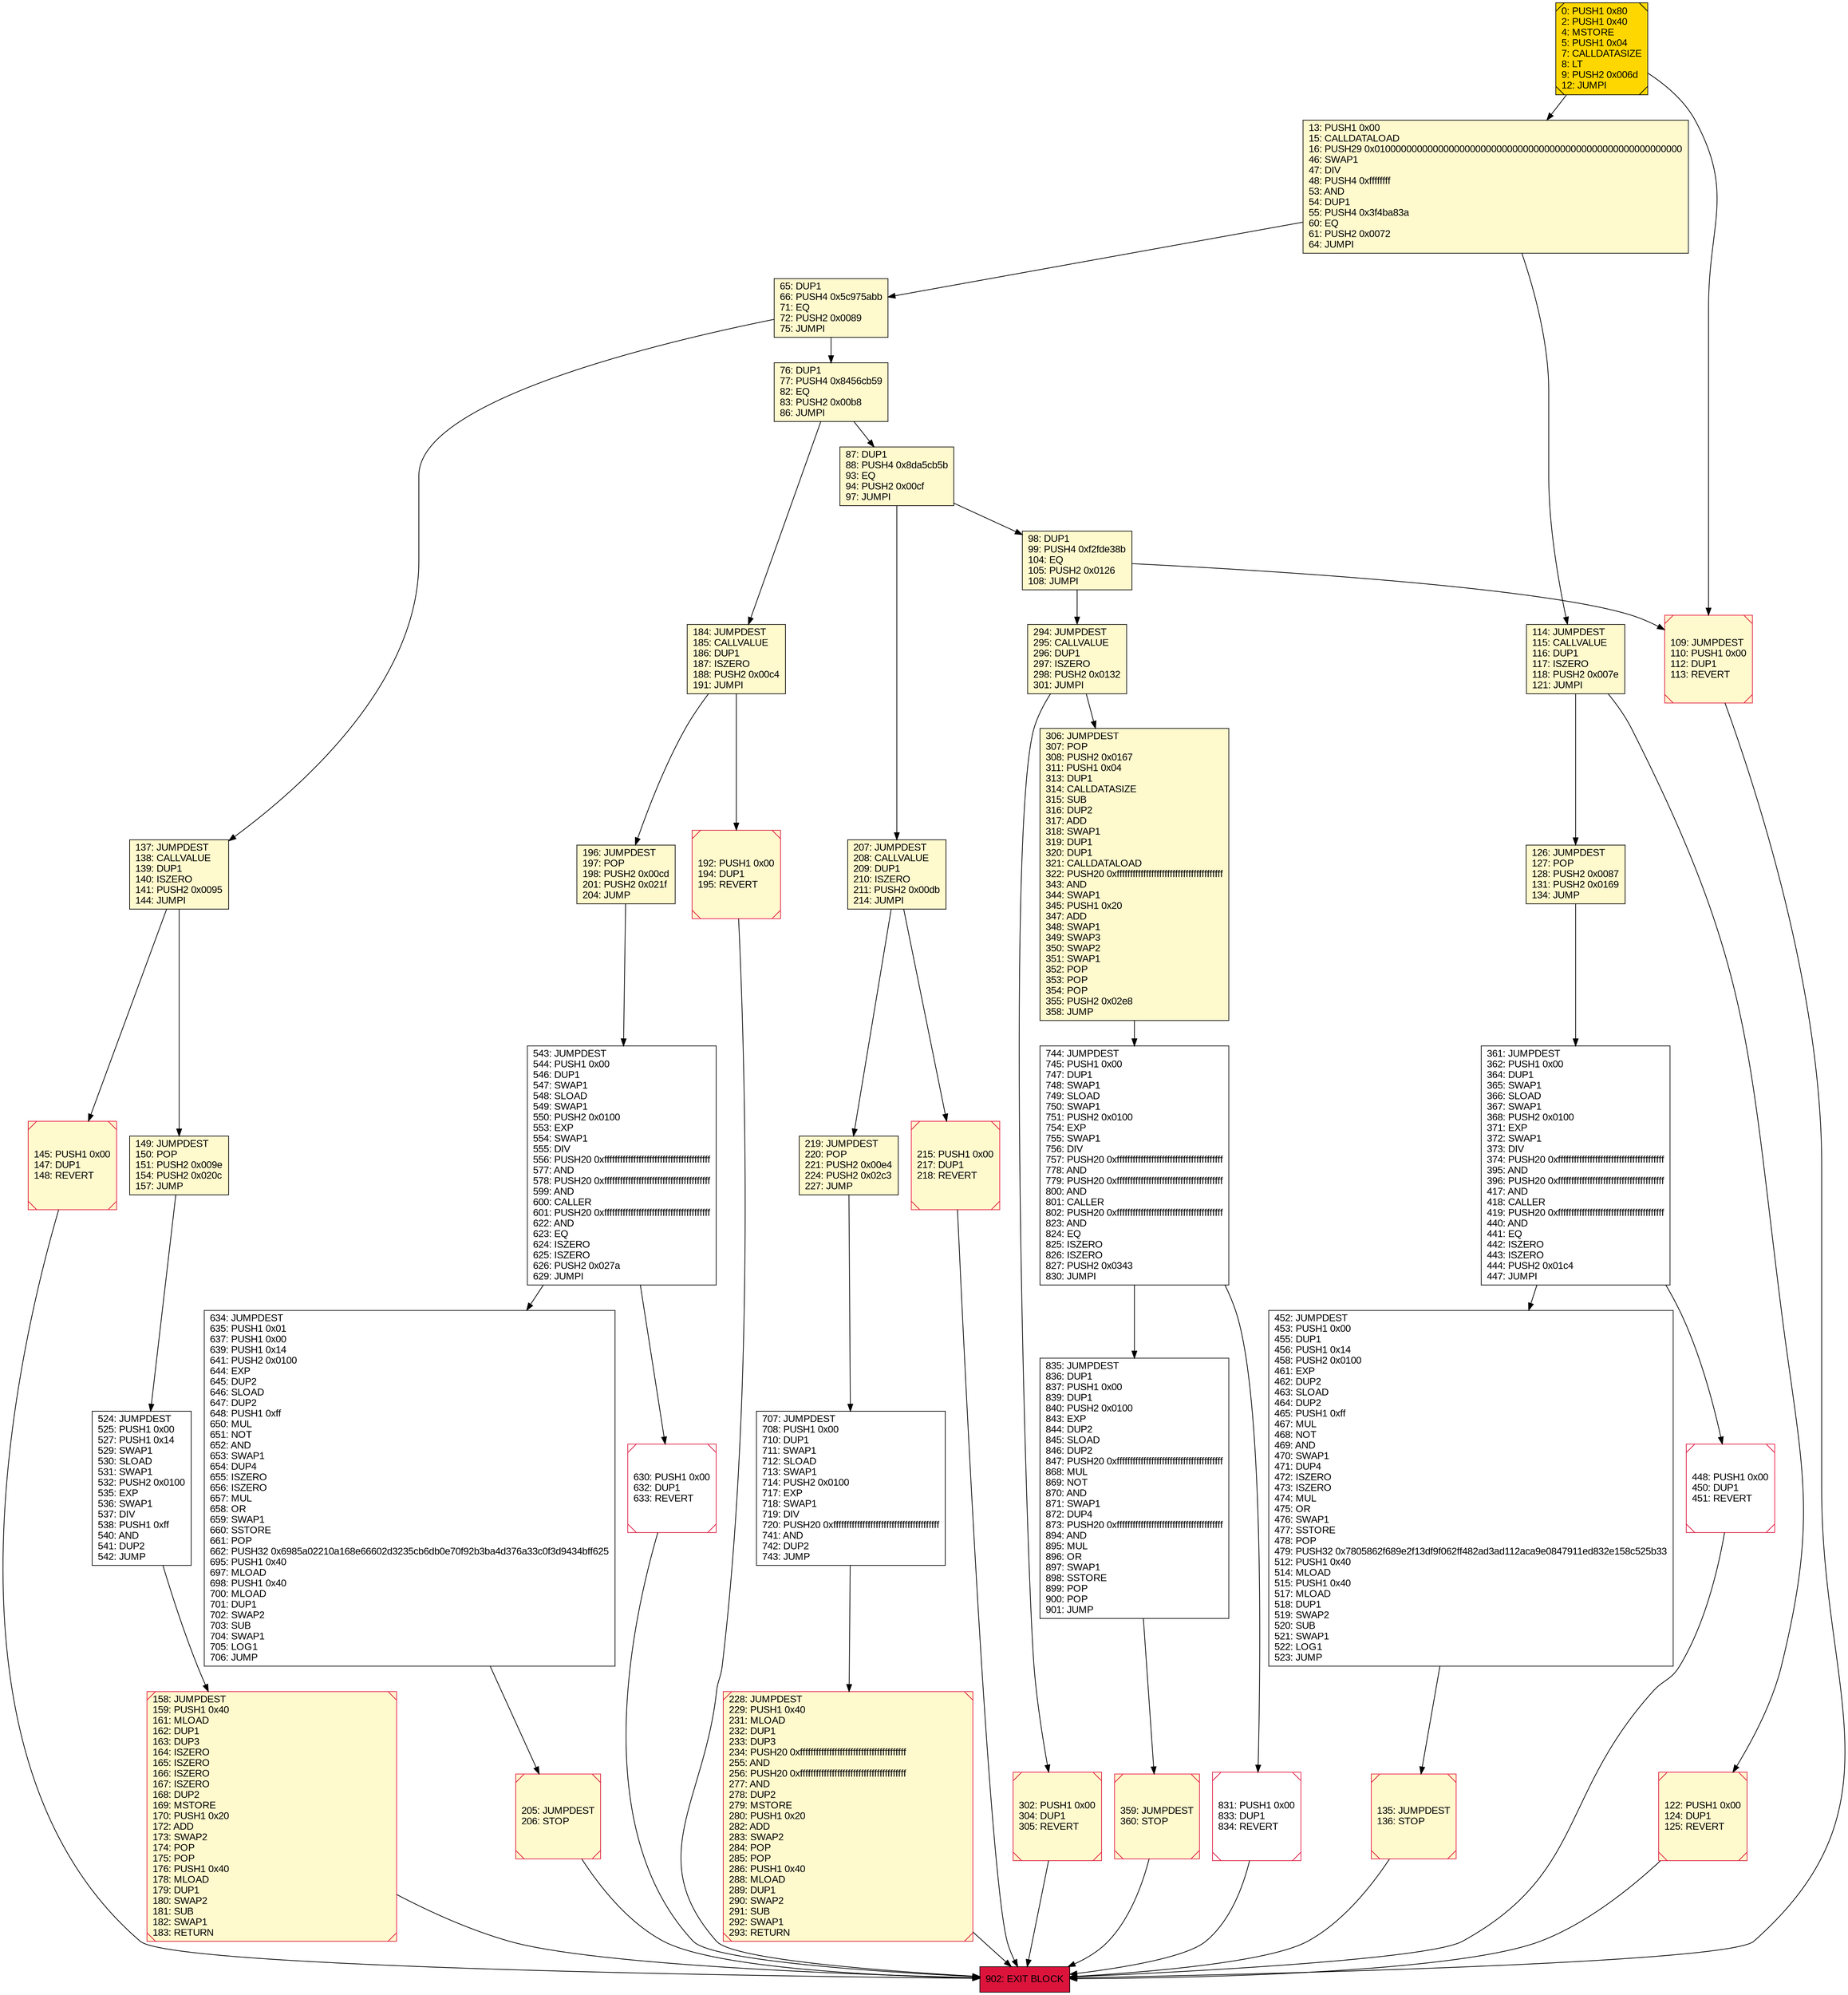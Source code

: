digraph G {
bgcolor=transparent rankdir=UD;
node [shape=box style=filled color=black fillcolor=white fontname=arial fontcolor=black];
902 [label="902: EXIT BLOCK\l" fillcolor=crimson ];
87 [label="87: DUP1\l88: PUSH4 0x8da5cb5b\l93: EQ\l94: PUSH2 0x00cf\l97: JUMPI\l" fillcolor=lemonchiffon ];
302 [label="302: PUSH1 0x00\l304: DUP1\l305: REVERT\l" fillcolor=lemonchiffon shape=Msquare color=crimson ];
135 [label="135: JUMPDEST\l136: STOP\l" fillcolor=lemonchiffon shape=Msquare color=crimson ];
126 [label="126: JUMPDEST\l127: POP\l128: PUSH2 0x0087\l131: PUSH2 0x0169\l134: JUMP\l" fillcolor=lemonchiffon ];
630 [label="630: PUSH1 0x00\l632: DUP1\l633: REVERT\l" shape=Msquare color=crimson ];
634 [label="634: JUMPDEST\l635: PUSH1 0x01\l637: PUSH1 0x00\l639: PUSH1 0x14\l641: PUSH2 0x0100\l644: EXP\l645: DUP2\l646: SLOAD\l647: DUP2\l648: PUSH1 0xff\l650: MUL\l651: NOT\l652: AND\l653: SWAP1\l654: DUP4\l655: ISZERO\l656: ISZERO\l657: MUL\l658: OR\l659: SWAP1\l660: SSTORE\l661: POP\l662: PUSH32 0x6985a02210a168e66602d3235cb6db0e70f92b3ba4d376a33c0f3d9434bff625\l695: PUSH1 0x40\l697: MLOAD\l698: PUSH1 0x40\l700: MLOAD\l701: DUP1\l702: SWAP2\l703: SUB\l704: SWAP1\l705: LOG1\l706: JUMP\l" ];
294 [label="294: JUMPDEST\l295: CALLVALUE\l296: DUP1\l297: ISZERO\l298: PUSH2 0x0132\l301: JUMPI\l" fillcolor=lemonchiffon ];
205 [label="205: JUMPDEST\l206: STOP\l" fillcolor=lemonchiffon shape=Msquare color=crimson ];
122 [label="122: PUSH1 0x00\l124: DUP1\l125: REVERT\l" fillcolor=lemonchiffon shape=Msquare color=crimson ];
13 [label="13: PUSH1 0x00\l15: CALLDATALOAD\l16: PUSH29 0x0100000000000000000000000000000000000000000000000000000000\l46: SWAP1\l47: DIV\l48: PUSH4 0xffffffff\l53: AND\l54: DUP1\l55: PUSH4 0x3f4ba83a\l60: EQ\l61: PUSH2 0x0072\l64: JUMPI\l" fillcolor=lemonchiffon ];
219 [label="219: JUMPDEST\l220: POP\l221: PUSH2 0x00e4\l224: PUSH2 0x02c3\l227: JUMP\l" fillcolor=lemonchiffon ];
831 [label="831: PUSH1 0x00\l833: DUP1\l834: REVERT\l" shape=Msquare color=crimson ];
98 [label="98: DUP1\l99: PUSH4 0xf2fde38b\l104: EQ\l105: PUSH2 0x0126\l108: JUMPI\l" fillcolor=lemonchiffon ];
149 [label="149: JUMPDEST\l150: POP\l151: PUSH2 0x009e\l154: PUSH2 0x020c\l157: JUMP\l" fillcolor=lemonchiffon ];
744 [label="744: JUMPDEST\l745: PUSH1 0x00\l747: DUP1\l748: SWAP1\l749: SLOAD\l750: SWAP1\l751: PUSH2 0x0100\l754: EXP\l755: SWAP1\l756: DIV\l757: PUSH20 0xffffffffffffffffffffffffffffffffffffffff\l778: AND\l779: PUSH20 0xffffffffffffffffffffffffffffffffffffffff\l800: AND\l801: CALLER\l802: PUSH20 0xffffffffffffffffffffffffffffffffffffffff\l823: AND\l824: EQ\l825: ISZERO\l826: ISZERO\l827: PUSH2 0x0343\l830: JUMPI\l" ];
452 [label="452: JUMPDEST\l453: PUSH1 0x00\l455: DUP1\l456: PUSH1 0x14\l458: PUSH2 0x0100\l461: EXP\l462: DUP2\l463: SLOAD\l464: DUP2\l465: PUSH1 0xff\l467: MUL\l468: NOT\l469: AND\l470: SWAP1\l471: DUP4\l472: ISZERO\l473: ISZERO\l474: MUL\l475: OR\l476: SWAP1\l477: SSTORE\l478: POP\l479: PUSH32 0x7805862f689e2f13df9f062ff482ad3ad112aca9e0847911ed832e158c525b33\l512: PUSH1 0x40\l514: MLOAD\l515: PUSH1 0x40\l517: MLOAD\l518: DUP1\l519: SWAP2\l520: SUB\l521: SWAP1\l522: LOG1\l523: JUMP\l" ];
184 [label="184: JUMPDEST\l185: CALLVALUE\l186: DUP1\l187: ISZERO\l188: PUSH2 0x00c4\l191: JUMPI\l" fillcolor=lemonchiffon ];
192 [label="192: PUSH1 0x00\l194: DUP1\l195: REVERT\l" fillcolor=lemonchiffon shape=Msquare color=crimson ];
196 [label="196: JUMPDEST\l197: POP\l198: PUSH2 0x00cd\l201: PUSH2 0x021f\l204: JUMP\l" fillcolor=lemonchiffon ];
448 [label="448: PUSH1 0x00\l450: DUP1\l451: REVERT\l" shape=Msquare color=crimson ];
158 [label="158: JUMPDEST\l159: PUSH1 0x40\l161: MLOAD\l162: DUP1\l163: DUP3\l164: ISZERO\l165: ISZERO\l166: ISZERO\l167: ISZERO\l168: DUP2\l169: MSTORE\l170: PUSH1 0x20\l172: ADD\l173: SWAP2\l174: POP\l175: POP\l176: PUSH1 0x40\l178: MLOAD\l179: DUP1\l180: SWAP2\l181: SUB\l182: SWAP1\l183: RETURN\l" fillcolor=lemonchiffon shape=Msquare color=crimson ];
137 [label="137: JUMPDEST\l138: CALLVALUE\l139: DUP1\l140: ISZERO\l141: PUSH2 0x0095\l144: JUMPI\l" fillcolor=lemonchiffon ];
109 [label="109: JUMPDEST\l110: PUSH1 0x00\l112: DUP1\l113: REVERT\l" fillcolor=lemonchiffon shape=Msquare color=crimson ];
207 [label="207: JUMPDEST\l208: CALLVALUE\l209: DUP1\l210: ISZERO\l211: PUSH2 0x00db\l214: JUMPI\l" fillcolor=lemonchiffon ];
524 [label="524: JUMPDEST\l525: PUSH1 0x00\l527: PUSH1 0x14\l529: SWAP1\l530: SLOAD\l531: SWAP1\l532: PUSH2 0x0100\l535: EXP\l536: SWAP1\l537: DIV\l538: PUSH1 0xff\l540: AND\l541: DUP2\l542: JUMP\l" ];
0 [label="0: PUSH1 0x80\l2: PUSH1 0x40\l4: MSTORE\l5: PUSH1 0x04\l7: CALLDATASIZE\l8: LT\l9: PUSH2 0x006d\l12: JUMPI\l" fillcolor=lemonchiffon shape=Msquare fillcolor=gold ];
114 [label="114: JUMPDEST\l115: CALLVALUE\l116: DUP1\l117: ISZERO\l118: PUSH2 0x007e\l121: JUMPI\l" fillcolor=lemonchiffon ];
76 [label="76: DUP1\l77: PUSH4 0x8456cb59\l82: EQ\l83: PUSH2 0x00b8\l86: JUMPI\l" fillcolor=lemonchiffon ];
145 [label="145: PUSH1 0x00\l147: DUP1\l148: REVERT\l" fillcolor=lemonchiffon shape=Msquare color=crimson ];
359 [label="359: JUMPDEST\l360: STOP\l" fillcolor=lemonchiffon shape=Msquare color=crimson ];
707 [label="707: JUMPDEST\l708: PUSH1 0x00\l710: DUP1\l711: SWAP1\l712: SLOAD\l713: SWAP1\l714: PUSH2 0x0100\l717: EXP\l718: SWAP1\l719: DIV\l720: PUSH20 0xffffffffffffffffffffffffffffffffffffffff\l741: AND\l742: DUP2\l743: JUMP\l" ];
215 [label="215: PUSH1 0x00\l217: DUP1\l218: REVERT\l" fillcolor=lemonchiffon shape=Msquare color=crimson ];
361 [label="361: JUMPDEST\l362: PUSH1 0x00\l364: DUP1\l365: SWAP1\l366: SLOAD\l367: SWAP1\l368: PUSH2 0x0100\l371: EXP\l372: SWAP1\l373: DIV\l374: PUSH20 0xffffffffffffffffffffffffffffffffffffffff\l395: AND\l396: PUSH20 0xffffffffffffffffffffffffffffffffffffffff\l417: AND\l418: CALLER\l419: PUSH20 0xffffffffffffffffffffffffffffffffffffffff\l440: AND\l441: EQ\l442: ISZERO\l443: ISZERO\l444: PUSH2 0x01c4\l447: JUMPI\l" ];
228 [label="228: JUMPDEST\l229: PUSH1 0x40\l231: MLOAD\l232: DUP1\l233: DUP3\l234: PUSH20 0xffffffffffffffffffffffffffffffffffffffff\l255: AND\l256: PUSH20 0xffffffffffffffffffffffffffffffffffffffff\l277: AND\l278: DUP2\l279: MSTORE\l280: PUSH1 0x20\l282: ADD\l283: SWAP2\l284: POP\l285: POP\l286: PUSH1 0x40\l288: MLOAD\l289: DUP1\l290: SWAP2\l291: SUB\l292: SWAP1\l293: RETURN\l" fillcolor=lemonchiffon shape=Msquare color=crimson ];
835 [label="835: JUMPDEST\l836: DUP1\l837: PUSH1 0x00\l839: DUP1\l840: PUSH2 0x0100\l843: EXP\l844: DUP2\l845: SLOAD\l846: DUP2\l847: PUSH20 0xffffffffffffffffffffffffffffffffffffffff\l868: MUL\l869: NOT\l870: AND\l871: SWAP1\l872: DUP4\l873: PUSH20 0xffffffffffffffffffffffffffffffffffffffff\l894: AND\l895: MUL\l896: OR\l897: SWAP1\l898: SSTORE\l899: POP\l900: POP\l901: JUMP\l" ];
65 [label="65: DUP1\l66: PUSH4 0x5c975abb\l71: EQ\l72: PUSH2 0x0089\l75: JUMPI\l" fillcolor=lemonchiffon ];
543 [label="543: JUMPDEST\l544: PUSH1 0x00\l546: DUP1\l547: SWAP1\l548: SLOAD\l549: SWAP1\l550: PUSH2 0x0100\l553: EXP\l554: SWAP1\l555: DIV\l556: PUSH20 0xffffffffffffffffffffffffffffffffffffffff\l577: AND\l578: PUSH20 0xffffffffffffffffffffffffffffffffffffffff\l599: AND\l600: CALLER\l601: PUSH20 0xffffffffffffffffffffffffffffffffffffffff\l622: AND\l623: EQ\l624: ISZERO\l625: ISZERO\l626: PUSH2 0x027a\l629: JUMPI\l" ];
306 [label="306: JUMPDEST\l307: POP\l308: PUSH2 0x0167\l311: PUSH1 0x04\l313: DUP1\l314: CALLDATASIZE\l315: SUB\l316: DUP2\l317: ADD\l318: SWAP1\l319: DUP1\l320: DUP1\l321: CALLDATALOAD\l322: PUSH20 0xffffffffffffffffffffffffffffffffffffffff\l343: AND\l344: SWAP1\l345: PUSH1 0x20\l347: ADD\l348: SWAP1\l349: SWAP3\l350: SWAP2\l351: SWAP1\l352: POP\l353: POP\l354: POP\l355: PUSH2 0x02e8\l358: JUMP\l" fillcolor=lemonchiffon ];
184 -> 192;
0 -> 109;
98 -> 294;
302 -> 902;
634 -> 205;
87 -> 98;
135 -> 902;
361 -> 448;
361 -> 452;
831 -> 902;
65 -> 137;
306 -> 744;
13 -> 65;
126 -> 361;
158 -> 902;
294 -> 306;
543 -> 630;
543 -> 634;
114 -> 122;
228 -> 902;
0 -> 13;
207 -> 219;
145 -> 902;
13 -> 114;
98 -> 109;
114 -> 126;
184 -> 196;
744 -> 831;
707 -> 228;
835 -> 359;
524 -> 158;
76 -> 184;
630 -> 902;
65 -> 76;
137 -> 145;
294 -> 302;
122 -> 902;
207 -> 215;
196 -> 543;
205 -> 902;
76 -> 87;
744 -> 835;
87 -> 207;
192 -> 902;
448 -> 902;
219 -> 707;
109 -> 902;
215 -> 902;
452 -> 135;
359 -> 902;
149 -> 524;
137 -> 149;
}